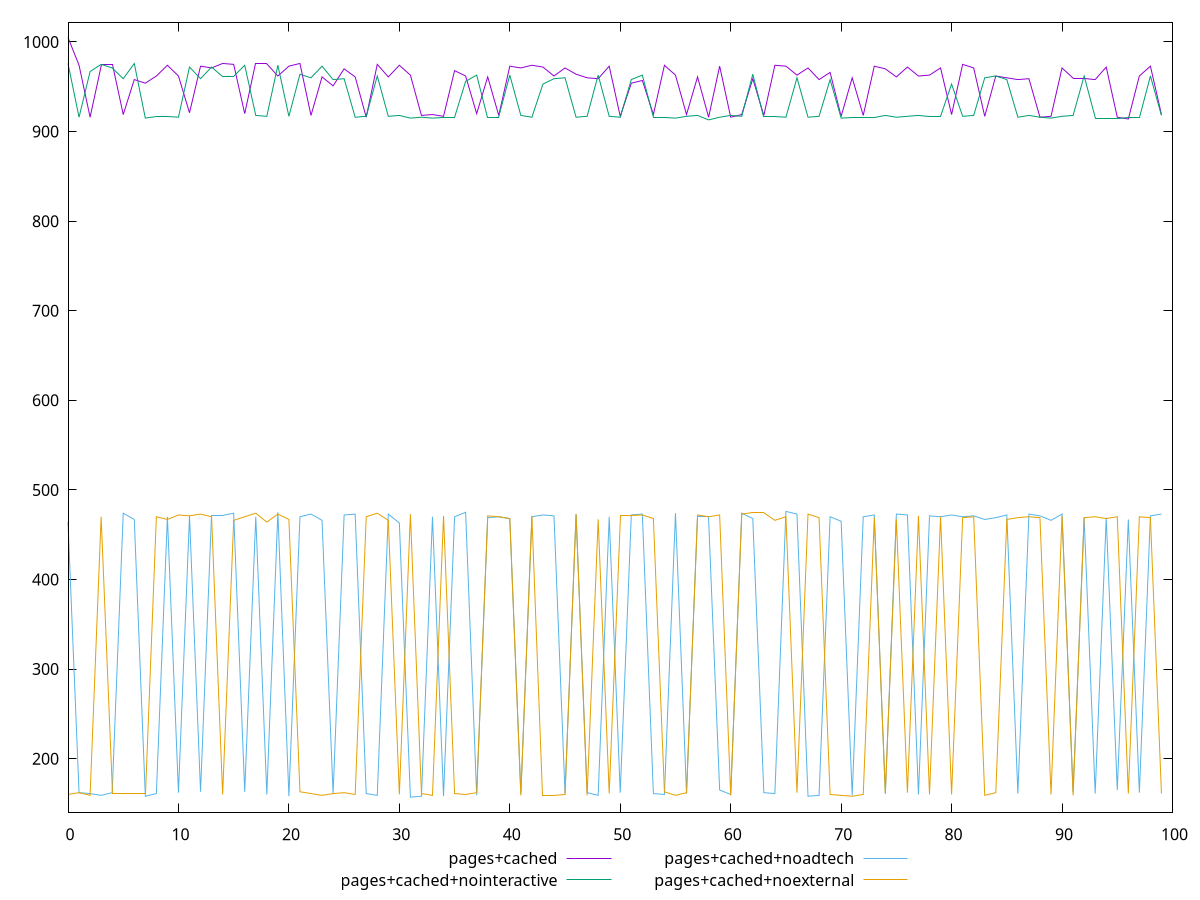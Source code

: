 $_pagesCached <<EOF
1005
974
916
975
975
919
958
954
962
974
962
921
973
971
976
975
920
976
976
962
973
976
918
961
951
970
961
916
975
961
974
963
918
919
917
968
962
920
961
918
973
971
974
972
962
971
964
960
959
973
917
954
957
919
974
963
919
961
916
973
916
919
959
918
974
973
963
971
958
966
917
960
918
973
970
961
972
962
963
971
919
975
971
917
962
960
958
959
916
917
971
959
959
958
972
916
914
962
973
919
EOF
$_pagesCachedNointeractive <<EOF
976
916
967
975
971
959
976
915
917
917
916
972
959
972
961
961
974
918
917
974
917
964
960
973
958
959
916
917
962
917
918
915
916
915
916
916
956
963
916
916
963
918
916
953
959
960
916
917
963
917
916
958
963
916
916
915
917
918
913
916
918
917
964
917
917
916
960
916
917
958
915
916
916
916
918
916
917
918
917
917
953
917
918
960
962
958
916
918
916
915
917
918
962
915
915
915
916
916
962
918
EOF
$_pagesCachedNoadtech <<EOF
464
162
161
159
162
474
467
158
161
470
162
471
163
471
471
474
163
470
160
475
158
470
473
466
161
472
473
161
159
473
463
157
158
470
158
470
475
159
469
470
468
161
470
472
471
161
473
162
159
470
162
472
473
161
160
474
161
470
470
165
160
474
468
162
161
476
473
158
159
470
465
159
470
472
161
473
472
160
471
470
472
470
471
467
469
472
161
473
471
466
473
163
469
161
469
165
467
162
471
473
EOF
$_pagesCachedNoexternal <<EOF
160
162
159
470
161
161
161
161
470
467
472
471
473
470
160
466
470
474
464
473
467
163
161
159
161
162
160
470
474
466
160
473
161
159
471
161
160
162
471
470
468
159
471
159
159
160
473
159
467
161
471
471
472
468
163
159
162
472
470
472
159
473
475
475
466
470
162
473
469
160
159
158
160
469
161
467
162
471
160
470
160
469
470
159
162
467
469
470
469
160
471
159
469
470
468
470
161
470
469
161
EOF
set key outside below
set terminal pngcairo
set output "report_00006_2020-11-02T20-21-41.718Z/render-blocking-resources/render-blocking-resources_pages+cached_pages+cached+nointeractive_pages+cached+noadtech_pages+cached+noexternal.png"
set yrange [140.04:1021.96]
plot $_pagesCached title "pages+cached" with line ,$_pagesCachedNointeractive title "pages+cached+nointeractive" with line ,$_pagesCachedNoadtech title "pages+cached+noadtech" with line ,$_pagesCachedNoexternal title "pages+cached+noexternal" with line ,